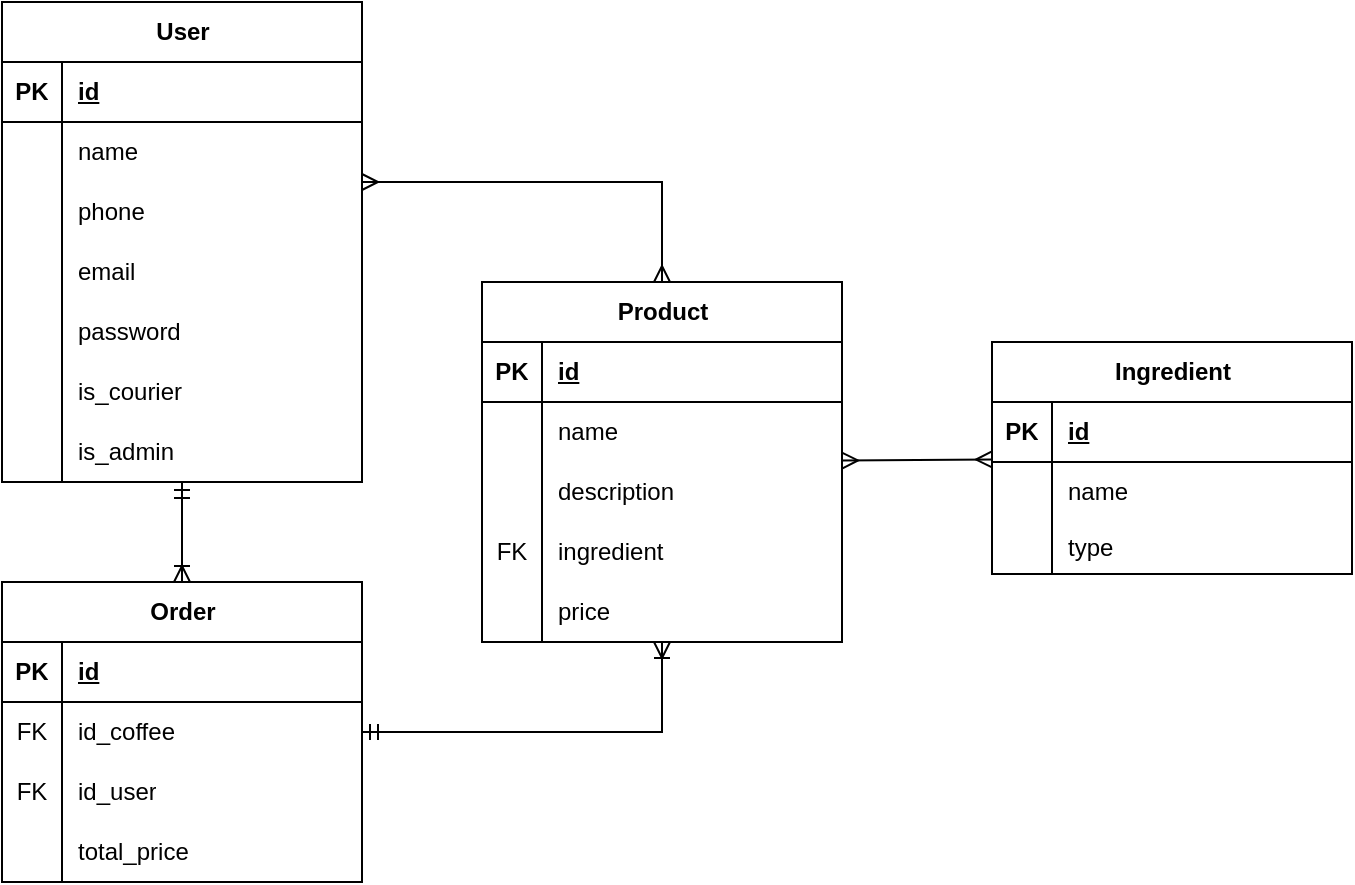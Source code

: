 <mxfile version="22.1.22" type="embed">
  <diagram name="Страница — 1" id="UEfCYSAkFTWfJFbNCW8B">
    <mxGraphModel dx="2390" dy="1069" grid="1" gridSize="10" guides="1" tooltips="1" connect="1" arrows="1" fold="1" page="1" pageScale="1" pageWidth="1169" pageHeight="827" math="0" shadow="0">
      <root>
        <mxCell id="0" />
        <mxCell id="1" parent="0" />
        <mxCell id="sqJY6QVoW2Y5zKqJbvf2-5" value="User" style="shape=table;startSize=30;container=1;collapsible=1;childLayout=tableLayout;fixedRows=1;rowLines=0;fontStyle=1;align=center;resizeLast=1;html=1;" parent="1" vertex="1">
          <mxGeometry width="180" height="240" as="geometry" />
        </mxCell>
        <mxCell id="sqJY6QVoW2Y5zKqJbvf2-6" value="" style="shape=tableRow;horizontal=0;startSize=0;swimlaneHead=0;swimlaneBody=0;fillColor=none;collapsible=0;dropTarget=0;points=[[0,0.5],[1,0.5]];portConstraint=eastwest;top=0;left=0;right=0;bottom=1;" parent="sqJY6QVoW2Y5zKqJbvf2-5" vertex="1">
          <mxGeometry y="30" width="180" height="30" as="geometry" />
        </mxCell>
        <mxCell id="sqJY6QVoW2Y5zKqJbvf2-7" value="PK" style="shape=partialRectangle;connectable=0;fillColor=none;top=0;left=0;bottom=0;right=0;fontStyle=1;overflow=hidden;whiteSpace=wrap;html=1;" parent="sqJY6QVoW2Y5zKqJbvf2-6" vertex="1">
          <mxGeometry width="30" height="30" as="geometry">
            <mxRectangle width="30" height="30" as="alternateBounds" />
          </mxGeometry>
        </mxCell>
        <mxCell id="sqJY6QVoW2Y5zKqJbvf2-8" value="id" style="shape=partialRectangle;connectable=0;fillColor=none;top=0;left=0;bottom=0;right=0;align=left;spacingLeft=6;fontStyle=5;overflow=hidden;whiteSpace=wrap;html=1;" parent="sqJY6QVoW2Y5zKqJbvf2-6" vertex="1">
          <mxGeometry x="30" width="150" height="30" as="geometry">
            <mxRectangle width="150" height="30" as="alternateBounds" />
          </mxGeometry>
        </mxCell>
        <mxCell id="sqJY6QVoW2Y5zKqJbvf2-9" value="" style="shape=tableRow;horizontal=0;startSize=0;swimlaneHead=0;swimlaneBody=0;fillColor=none;collapsible=0;dropTarget=0;points=[[0,0.5],[1,0.5]];portConstraint=eastwest;top=0;left=0;right=0;bottom=0;" parent="sqJY6QVoW2Y5zKqJbvf2-5" vertex="1">
          <mxGeometry y="60" width="180" height="30" as="geometry" />
        </mxCell>
        <mxCell id="sqJY6QVoW2Y5zKqJbvf2-10" value="" style="shape=partialRectangle;connectable=0;fillColor=none;top=0;left=0;bottom=0;right=0;editable=1;overflow=hidden;whiteSpace=wrap;html=1;perimeterSpacing=0;strokeColor=inherit;" parent="sqJY6QVoW2Y5zKqJbvf2-9" vertex="1">
          <mxGeometry width="30" height="30" as="geometry">
            <mxRectangle width="30" height="30" as="alternateBounds" />
          </mxGeometry>
        </mxCell>
        <mxCell id="sqJY6QVoW2Y5zKqJbvf2-11" value="name" style="shape=partialRectangle;connectable=0;fillColor=none;top=0;left=0;bottom=0;right=0;align=left;spacingLeft=6;overflow=hidden;whiteSpace=wrap;html=1;" parent="sqJY6QVoW2Y5zKqJbvf2-9" vertex="1">
          <mxGeometry x="30" width="150" height="30" as="geometry">
            <mxRectangle width="150" height="30" as="alternateBounds" />
          </mxGeometry>
        </mxCell>
        <mxCell id="sqJY6QVoW2Y5zKqJbvf2-12" value="" style="shape=tableRow;horizontal=0;startSize=0;swimlaneHead=0;swimlaneBody=0;fillColor=none;collapsible=0;dropTarget=0;points=[[0,0.5],[1,0.5]];portConstraint=eastwest;top=0;left=0;right=0;bottom=0;" parent="sqJY6QVoW2Y5zKqJbvf2-5" vertex="1">
          <mxGeometry y="90" width="180" height="30" as="geometry" />
        </mxCell>
        <mxCell id="sqJY6QVoW2Y5zKqJbvf2-13" value="" style="shape=partialRectangle;connectable=0;fillColor=none;top=0;left=0;bottom=0;right=0;editable=1;overflow=hidden;whiteSpace=wrap;html=1;" parent="sqJY6QVoW2Y5zKqJbvf2-12" vertex="1">
          <mxGeometry width="30" height="30" as="geometry">
            <mxRectangle width="30" height="30" as="alternateBounds" />
          </mxGeometry>
        </mxCell>
        <mxCell id="sqJY6QVoW2Y5zKqJbvf2-14" value="phone" style="shape=partialRectangle;connectable=0;fillColor=none;top=0;left=0;bottom=0;right=0;align=left;spacingLeft=6;overflow=hidden;whiteSpace=wrap;html=1;" parent="sqJY6QVoW2Y5zKqJbvf2-12" vertex="1">
          <mxGeometry x="30" width="150" height="30" as="geometry">
            <mxRectangle width="150" height="30" as="alternateBounds" />
          </mxGeometry>
        </mxCell>
        <mxCell id="2" style="shape=tableRow;horizontal=0;startSize=0;swimlaneHead=0;swimlaneBody=0;fillColor=none;collapsible=0;dropTarget=0;points=[[0,0.5],[1,0.5]];portConstraint=eastwest;top=0;left=0;right=0;bottom=0;" parent="sqJY6QVoW2Y5zKqJbvf2-5" vertex="1">
          <mxGeometry y="120" width="180" height="30" as="geometry" />
        </mxCell>
        <mxCell id="3" style="shape=partialRectangle;connectable=0;fillColor=none;top=0;left=0;bottom=0;right=0;editable=1;overflow=hidden;whiteSpace=wrap;html=1;" parent="2" vertex="1">
          <mxGeometry width="30" height="30" as="geometry">
            <mxRectangle width="30" height="30" as="alternateBounds" />
          </mxGeometry>
        </mxCell>
        <mxCell id="4" value="email" style="shape=partialRectangle;connectable=0;fillColor=none;top=0;left=0;bottom=0;right=0;align=left;spacingLeft=6;overflow=hidden;whiteSpace=wrap;html=1;" parent="2" vertex="1">
          <mxGeometry x="30" width="150" height="30" as="geometry">
            <mxRectangle width="150" height="30" as="alternateBounds" />
          </mxGeometry>
        </mxCell>
        <mxCell id="sqJY6QVoW2Y5zKqJbvf2-15" value="" style="shape=tableRow;horizontal=0;startSize=0;swimlaneHead=0;swimlaneBody=0;fillColor=none;collapsible=0;dropTarget=0;points=[[0,0.5],[1,0.5]];portConstraint=eastwest;top=0;left=0;right=0;bottom=0;" parent="sqJY6QVoW2Y5zKqJbvf2-5" vertex="1">
          <mxGeometry y="150" width="180" height="30" as="geometry" />
        </mxCell>
        <mxCell id="sqJY6QVoW2Y5zKqJbvf2-16" value="" style="shape=partialRectangle;connectable=0;fillColor=none;top=0;left=0;bottom=0;right=0;editable=1;overflow=hidden;whiteSpace=wrap;html=1;" parent="sqJY6QVoW2Y5zKqJbvf2-15" vertex="1">
          <mxGeometry width="30" height="30" as="geometry">
            <mxRectangle width="30" height="30" as="alternateBounds" />
          </mxGeometry>
        </mxCell>
        <mxCell id="sqJY6QVoW2Y5zKqJbvf2-17" value="password" style="shape=partialRectangle;connectable=0;fillColor=none;top=0;left=0;bottom=0;right=0;align=left;spacingLeft=6;overflow=hidden;whiteSpace=wrap;html=1;" parent="sqJY6QVoW2Y5zKqJbvf2-15" vertex="1">
          <mxGeometry x="30" width="150" height="30" as="geometry">
            <mxRectangle width="150" height="30" as="alternateBounds" />
          </mxGeometry>
        </mxCell>
        <mxCell id="sqJY6QVoW2Y5zKqJbvf2-23" style="shape=tableRow;horizontal=0;startSize=0;swimlaneHead=0;swimlaneBody=0;fillColor=none;collapsible=0;dropTarget=0;points=[[0,0.5],[1,0.5]];portConstraint=eastwest;top=0;left=0;right=0;bottom=0;" parent="sqJY6QVoW2Y5zKqJbvf2-5" vertex="1">
          <mxGeometry y="180" width="180" height="30" as="geometry" />
        </mxCell>
        <mxCell id="sqJY6QVoW2Y5zKqJbvf2-24" value="" style="shape=partialRectangle;connectable=0;fillColor=none;top=0;left=0;bottom=0;right=0;editable=1;overflow=hidden;whiteSpace=wrap;html=1;" parent="sqJY6QVoW2Y5zKqJbvf2-23" vertex="1">
          <mxGeometry width="30" height="30" as="geometry">
            <mxRectangle width="30" height="30" as="alternateBounds" />
          </mxGeometry>
        </mxCell>
        <mxCell id="sqJY6QVoW2Y5zKqJbvf2-25" value="is_courier" style="shape=partialRectangle;connectable=0;fillColor=none;top=0;left=0;bottom=0;right=0;align=left;spacingLeft=6;overflow=hidden;whiteSpace=wrap;html=1;" parent="sqJY6QVoW2Y5zKqJbvf2-23" vertex="1">
          <mxGeometry x="30" width="150" height="30" as="geometry">
            <mxRectangle width="150" height="30" as="alternateBounds" />
          </mxGeometry>
        </mxCell>
        <mxCell id="bXGhn5l7YO5MNN825erT-26" style="shape=tableRow;horizontal=0;startSize=0;swimlaneHead=0;swimlaneBody=0;fillColor=none;collapsible=0;dropTarget=0;points=[[0,0.5],[1,0.5]];portConstraint=eastwest;top=0;left=0;right=0;bottom=0;" parent="sqJY6QVoW2Y5zKqJbvf2-5" vertex="1">
          <mxGeometry y="210" width="180" height="30" as="geometry" />
        </mxCell>
        <mxCell id="bXGhn5l7YO5MNN825erT-27" value="" style="shape=partialRectangle;connectable=0;fillColor=none;top=0;left=0;bottom=0;right=0;editable=1;overflow=hidden;whiteSpace=wrap;html=1;" parent="bXGhn5l7YO5MNN825erT-26" vertex="1">
          <mxGeometry width="30" height="30" as="geometry">
            <mxRectangle width="30" height="30" as="alternateBounds" />
          </mxGeometry>
        </mxCell>
        <mxCell id="bXGhn5l7YO5MNN825erT-28" value="is_admin" style="shape=partialRectangle;connectable=0;fillColor=none;top=0;left=0;bottom=0;right=0;align=left;spacingLeft=6;overflow=hidden;whiteSpace=wrap;html=1;" parent="bXGhn5l7YO5MNN825erT-26" vertex="1">
          <mxGeometry x="30" width="150" height="30" as="geometry">
            <mxRectangle width="150" height="30" as="alternateBounds" />
          </mxGeometry>
        </mxCell>
        <mxCell id="sqJY6QVoW2Y5zKqJbvf2-29" value="Order" style="shape=table;startSize=30;container=1;collapsible=1;childLayout=tableLayout;fixedRows=1;rowLines=0;fontStyle=1;align=center;resizeLast=1;html=1;" parent="1" vertex="1">
          <mxGeometry y="290" width="180" height="150" as="geometry" />
        </mxCell>
        <mxCell id="sqJY6QVoW2Y5zKqJbvf2-30" value="" style="shape=tableRow;horizontal=0;startSize=0;swimlaneHead=0;swimlaneBody=0;fillColor=none;collapsible=0;dropTarget=0;points=[[0,0.5],[1,0.5]];portConstraint=eastwest;top=0;left=0;right=0;bottom=1;" parent="sqJY6QVoW2Y5zKqJbvf2-29" vertex="1">
          <mxGeometry y="30" width="180" height="30" as="geometry" />
        </mxCell>
        <mxCell id="sqJY6QVoW2Y5zKqJbvf2-31" value="PK" style="shape=partialRectangle;connectable=0;fillColor=none;top=0;left=0;bottom=0;right=0;fontStyle=1;overflow=hidden;whiteSpace=wrap;html=1;" parent="sqJY6QVoW2Y5zKqJbvf2-30" vertex="1">
          <mxGeometry width="30" height="30" as="geometry">
            <mxRectangle width="30" height="30" as="alternateBounds" />
          </mxGeometry>
        </mxCell>
        <mxCell id="sqJY6QVoW2Y5zKqJbvf2-32" value="id" style="shape=partialRectangle;connectable=0;fillColor=none;top=0;left=0;bottom=0;right=0;align=left;spacingLeft=6;fontStyle=5;overflow=hidden;whiteSpace=wrap;html=1;" parent="sqJY6QVoW2Y5zKqJbvf2-30" vertex="1">
          <mxGeometry x="30" width="150" height="30" as="geometry">
            <mxRectangle width="150" height="30" as="alternateBounds" />
          </mxGeometry>
        </mxCell>
        <mxCell id="sqJY6QVoW2Y5zKqJbvf2-33" value="" style="shape=tableRow;horizontal=0;startSize=0;swimlaneHead=0;swimlaneBody=0;fillColor=none;collapsible=0;dropTarget=0;points=[[0,0.5],[1,0.5]];portConstraint=eastwest;top=0;left=0;right=0;bottom=0;" parent="sqJY6QVoW2Y5zKqJbvf2-29" vertex="1">
          <mxGeometry y="60" width="180" height="30" as="geometry" />
        </mxCell>
        <mxCell id="sqJY6QVoW2Y5zKqJbvf2-34" value="FK" style="shape=partialRectangle;connectable=0;fillColor=none;top=0;left=0;bottom=0;right=0;editable=1;overflow=hidden;whiteSpace=wrap;html=1;" parent="sqJY6QVoW2Y5zKqJbvf2-33" vertex="1">
          <mxGeometry width="30" height="30" as="geometry">
            <mxRectangle width="30" height="30" as="alternateBounds" />
          </mxGeometry>
        </mxCell>
        <mxCell id="sqJY6QVoW2Y5zKqJbvf2-35" value="id_coffee" style="shape=partialRectangle;connectable=0;fillColor=none;top=0;left=0;bottom=0;right=0;align=left;spacingLeft=6;overflow=hidden;whiteSpace=wrap;html=1;" parent="sqJY6QVoW2Y5zKqJbvf2-33" vertex="1">
          <mxGeometry x="30" width="150" height="30" as="geometry">
            <mxRectangle width="150" height="30" as="alternateBounds" />
          </mxGeometry>
        </mxCell>
        <mxCell id="sqJY6QVoW2Y5zKqJbvf2-36" value="" style="shape=tableRow;horizontal=0;startSize=0;swimlaneHead=0;swimlaneBody=0;fillColor=none;collapsible=0;dropTarget=0;points=[[0,0.5],[1,0.5]];portConstraint=eastwest;top=0;left=0;right=0;bottom=0;" parent="sqJY6QVoW2Y5zKqJbvf2-29" vertex="1">
          <mxGeometry y="90" width="180" height="30" as="geometry" />
        </mxCell>
        <mxCell id="sqJY6QVoW2Y5zKqJbvf2-37" value="FK" style="shape=partialRectangle;connectable=0;fillColor=none;top=0;left=0;bottom=0;right=0;editable=1;overflow=hidden;whiteSpace=wrap;html=1;" parent="sqJY6QVoW2Y5zKqJbvf2-36" vertex="1">
          <mxGeometry width="30" height="30" as="geometry">
            <mxRectangle width="30" height="30" as="alternateBounds" />
          </mxGeometry>
        </mxCell>
        <mxCell id="sqJY6QVoW2Y5zKqJbvf2-38" value="id_user" style="shape=partialRectangle;connectable=0;fillColor=none;top=0;left=0;bottom=0;right=0;align=left;spacingLeft=6;overflow=hidden;whiteSpace=wrap;html=1;" parent="sqJY6QVoW2Y5zKqJbvf2-36" vertex="1">
          <mxGeometry x="30" width="150" height="30" as="geometry">
            <mxRectangle width="150" height="30" as="alternateBounds" />
          </mxGeometry>
        </mxCell>
        <mxCell id="sqJY6QVoW2Y5zKqJbvf2-39" value="" style="shape=tableRow;horizontal=0;startSize=0;swimlaneHead=0;swimlaneBody=0;fillColor=none;collapsible=0;dropTarget=0;points=[[0,0.5],[1,0.5]];portConstraint=eastwest;top=0;left=0;right=0;bottom=0;" parent="sqJY6QVoW2Y5zKqJbvf2-29" vertex="1">
          <mxGeometry y="120" width="180" height="30" as="geometry" />
        </mxCell>
        <mxCell id="sqJY6QVoW2Y5zKqJbvf2-40" value="" style="shape=partialRectangle;connectable=0;fillColor=none;top=0;left=0;bottom=0;right=0;editable=1;overflow=hidden;whiteSpace=wrap;html=1;" parent="sqJY6QVoW2Y5zKqJbvf2-39" vertex="1">
          <mxGeometry width="30" height="30" as="geometry">
            <mxRectangle width="30" height="30" as="alternateBounds" />
          </mxGeometry>
        </mxCell>
        <mxCell id="sqJY6QVoW2Y5zKqJbvf2-41" value="total_price" style="shape=partialRectangle;connectable=0;fillColor=none;top=0;left=0;bottom=0;right=0;align=left;spacingLeft=6;overflow=hidden;whiteSpace=wrap;html=1;" parent="sqJY6QVoW2Y5zKqJbvf2-39" vertex="1">
          <mxGeometry x="30" width="150" height="30" as="geometry">
            <mxRectangle width="150" height="30" as="alternateBounds" />
          </mxGeometry>
        </mxCell>
        <mxCell id="sqJY6QVoW2Y5zKqJbvf2-42" value="Ingredient" style="shape=table;startSize=30;container=1;collapsible=1;childLayout=tableLayout;fixedRows=1;rowLines=0;fontStyle=1;align=center;resizeLast=1;html=1;" parent="1" vertex="1">
          <mxGeometry x="495" y="170" width="180" height="116" as="geometry" />
        </mxCell>
        <mxCell id="sqJY6QVoW2Y5zKqJbvf2-43" value="" style="shape=tableRow;horizontal=0;startSize=0;swimlaneHead=0;swimlaneBody=0;fillColor=none;collapsible=0;dropTarget=0;points=[[0,0.5],[1,0.5]];portConstraint=eastwest;top=0;left=0;right=0;bottom=1;" parent="sqJY6QVoW2Y5zKqJbvf2-42" vertex="1">
          <mxGeometry y="30" width="180" height="30" as="geometry" />
        </mxCell>
        <mxCell id="sqJY6QVoW2Y5zKqJbvf2-44" value="PK" style="shape=partialRectangle;connectable=0;fillColor=none;top=0;left=0;bottom=0;right=0;fontStyle=1;overflow=hidden;whiteSpace=wrap;html=1;" parent="sqJY6QVoW2Y5zKqJbvf2-43" vertex="1">
          <mxGeometry width="30" height="30" as="geometry">
            <mxRectangle width="30" height="30" as="alternateBounds" />
          </mxGeometry>
        </mxCell>
        <mxCell id="sqJY6QVoW2Y5zKqJbvf2-45" value="id" style="shape=partialRectangle;connectable=0;fillColor=none;top=0;left=0;bottom=0;right=0;align=left;spacingLeft=6;fontStyle=5;overflow=hidden;whiteSpace=wrap;html=1;" parent="sqJY6QVoW2Y5zKqJbvf2-43" vertex="1">
          <mxGeometry x="30" width="150" height="30" as="geometry">
            <mxRectangle width="150" height="30" as="alternateBounds" />
          </mxGeometry>
        </mxCell>
        <mxCell id="sqJY6QVoW2Y5zKqJbvf2-46" value="" style="shape=tableRow;horizontal=0;startSize=0;swimlaneHead=0;swimlaneBody=0;fillColor=none;collapsible=0;dropTarget=0;points=[[0,0.5],[1,0.5]];portConstraint=eastwest;top=0;left=0;right=0;bottom=0;" parent="sqJY6QVoW2Y5zKqJbvf2-42" vertex="1">
          <mxGeometry y="60" width="180" height="30" as="geometry" />
        </mxCell>
        <mxCell id="sqJY6QVoW2Y5zKqJbvf2-47" value="" style="shape=partialRectangle;connectable=0;fillColor=none;top=0;left=0;bottom=0;right=0;editable=1;overflow=hidden;whiteSpace=wrap;html=1;" parent="sqJY6QVoW2Y5zKqJbvf2-46" vertex="1">
          <mxGeometry width="30" height="30" as="geometry">
            <mxRectangle width="30" height="30" as="alternateBounds" />
          </mxGeometry>
        </mxCell>
        <mxCell id="sqJY6QVoW2Y5zKqJbvf2-48" value="name" style="shape=partialRectangle;connectable=0;fillColor=none;top=0;left=0;bottom=0;right=0;align=left;spacingLeft=6;overflow=hidden;whiteSpace=wrap;html=1;" parent="sqJY6QVoW2Y5zKqJbvf2-46" vertex="1">
          <mxGeometry x="30" width="150" height="30" as="geometry">
            <mxRectangle width="150" height="30" as="alternateBounds" />
          </mxGeometry>
        </mxCell>
        <mxCell id="sqJY6QVoW2Y5zKqJbvf2-49" value="" style="shape=tableRow;horizontal=0;startSize=0;swimlaneHead=0;swimlaneBody=0;fillColor=none;collapsible=0;dropTarget=0;points=[[0,0.5],[1,0.5]];portConstraint=eastwest;top=0;left=0;right=0;bottom=0;" parent="sqJY6QVoW2Y5zKqJbvf2-42" vertex="1">
          <mxGeometry y="90" width="180" height="26" as="geometry" />
        </mxCell>
        <mxCell id="sqJY6QVoW2Y5zKqJbvf2-50" value="" style="shape=partialRectangle;connectable=0;fillColor=none;top=0;left=0;bottom=0;right=0;editable=1;overflow=hidden;whiteSpace=wrap;html=1;" parent="sqJY6QVoW2Y5zKqJbvf2-49" vertex="1">
          <mxGeometry width="30" height="26" as="geometry">
            <mxRectangle width="30" height="26" as="alternateBounds" />
          </mxGeometry>
        </mxCell>
        <mxCell id="sqJY6QVoW2Y5zKqJbvf2-51" value="type" style="shape=partialRectangle;connectable=0;fillColor=none;top=0;left=0;bottom=0;right=0;align=left;spacingLeft=6;overflow=hidden;whiteSpace=wrap;html=1;" parent="sqJY6QVoW2Y5zKqJbvf2-49" vertex="1">
          <mxGeometry x="30" width="150" height="26" as="geometry">
            <mxRectangle width="150" height="26" as="alternateBounds" />
          </mxGeometry>
        </mxCell>
        <mxCell id="sqJY6QVoW2Y5zKqJbvf2-55" value="Product" style="shape=table;startSize=30;container=1;collapsible=1;childLayout=tableLayout;fixedRows=1;rowLines=0;fontStyle=1;align=center;resizeLast=1;html=1;" parent="1" vertex="1">
          <mxGeometry x="240" y="140" width="180" height="180" as="geometry">
            <mxRectangle x="240" y="290" width="80" height="30" as="alternateBounds" />
          </mxGeometry>
        </mxCell>
        <mxCell id="sqJY6QVoW2Y5zKqJbvf2-56" value="" style="shape=tableRow;horizontal=0;startSize=0;swimlaneHead=0;swimlaneBody=0;fillColor=none;collapsible=0;dropTarget=0;points=[[0,0.5],[1,0.5]];portConstraint=eastwest;top=0;left=0;right=0;bottom=1;" parent="sqJY6QVoW2Y5zKqJbvf2-55" vertex="1">
          <mxGeometry y="30" width="180" height="30" as="geometry" />
        </mxCell>
        <mxCell id="sqJY6QVoW2Y5zKqJbvf2-57" value="PK" style="shape=partialRectangle;connectable=0;fillColor=none;top=0;left=0;bottom=0;right=0;fontStyle=1;overflow=hidden;whiteSpace=wrap;html=1;" parent="sqJY6QVoW2Y5zKqJbvf2-56" vertex="1">
          <mxGeometry width="30" height="30" as="geometry">
            <mxRectangle width="30" height="30" as="alternateBounds" />
          </mxGeometry>
        </mxCell>
        <mxCell id="sqJY6QVoW2Y5zKqJbvf2-58" value="id" style="shape=partialRectangle;connectable=0;fillColor=none;top=0;left=0;bottom=0;right=0;align=left;spacingLeft=6;fontStyle=5;overflow=hidden;whiteSpace=wrap;html=1;" parent="sqJY6QVoW2Y5zKqJbvf2-56" vertex="1">
          <mxGeometry x="30" width="150" height="30" as="geometry">
            <mxRectangle width="150" height="30" as="alternateBounds" />
          </mxGeometry>
        </mxCell>
        <mxCell id="sqJY6QVoW2Y5zKqJbvf2-59" value="" style="shape=tableRow;horizontal=0;startSize=0;swimlaneHead=0;swimlaneBody=0;fillColor=none;collapsible=0;dropTarget=0;points=[[0,0.5],[1,0.5]];portConstraint=eastwest;top=0;left=0;right=0;bottom=0;" parent="sqJY6QVoW2Y5zKqJbvf2-55" vertex="1">
          <mxGeometry y="60" width="180" height="30" as="geometry" />
        </mxCell>
        <mxCell id="sqJY6QVoW2Y5zKqJbvf2-60" value="" style="shape=partialRectangle;connectable=0;fillColor=none;top=0;left=0;bottom=0;right=0;editable=1;overflow=hidden;whiteSpace=wrap;html=1;" parent="sqJY6QVoW2Y5zKqJbvf2-59" vertex="1">
          <mxGeometry width="30" height="30" as="geometry">
            <mxRectangle width="30" height="30" as="alternateBounds" />
          </mxGeometry>
        </mxCell>
        <mxCell id="sqJY6QVoW2Y5zKqJbvf2-61" value="name" style="shape=partialRectangle;connectable=0;fillColor=none;top=0;left=0;bottom=0;right=0;align=left;spacingLeft=6;overflow=hidden;whiteSpace=wrap;html=1;" parent="sqJY6QVoW2Y5zKqJbvf2-59" vertex="1">
          <mxGeometry x="30" width="150" height="30" as="geometry">
            <mxRectangle width="150" height="30" as="alternateBounds" />
          </mxGeometry>
        </mxCell>
        <mxCell id="5" style="shape=tableRow;horizontal=0;startSize=0;swimlaneHead=0;swimlaneBody=0;fillColor=none;collapsible=0;dropTarget=0;points=[[0,0.5],[1,0.5]];portConstraint=eastwest;top=0;left=0;right=0;bottom=0;" parent="sqJY6QVoW2Y5zKqJbvf2-55" vertex="1">
          <mxGeometry y="90" width="180" height="30" as="geometry" />
        </mxCell>
        <mxCell id="6" style="shape=partialRectangle;connectable=0;fillColor=none;top=0;left=0;bottom=0;right=0;editable=1;overflow=hidden;whiteSpace=wrap;html=1;" parent="5" vertex="1">
          <mxGeometry width="30" height="30" as="geometry">
            <mxRectangle width="30" height="30" as="alternateBounds" />
          </mxGeometry>
        </mxCell>
        <mxCell id="7" value="description" style="shape=partialRectangle;connectable=0;fillColor=none;top=0;left=0;bottom=0;right=0;align=left;spacingLeft=6;overflow=hidden;whiteSpace=wrap;html=1;" parent="5" vertex="1">
          <mxGeometry x="30" width="150" height="30" as="geometry">
            <mxRectangle width="150" height="30" as="alternateBounds" />
          </mxGeometry>
        </mxCell>
        <mxCell id="sqJY6QVoW2Y5zKqJbvf2-62" value="" style="shape=tableRow;horizontal=0;startSize=0;swimlaneHead=0;swimlaneBody=0;fillColor=none;collapsible=0;dropTarget=0;points=[[0,0.5],[1,0.5]];portConstraint=eastwest;top=0;left=0;right=0;bottom=0;" parent="sqJY6QVoW2Y5zKqJbvf2-55" vertex="1">
          <mxGeometry y="120" width="180" height="30" as="geometry" />
        </mxCell>
        <mxCell id="sqJY6QVoW2Y5zKqJbvf2-63" value="FK" style="shape=partialRectangle;connectable=0;fillColor=none;top=0;left=0;bottom=0;right=0;editable=1;overflow=hidden;whiteSpace=wrap;html=1;" parent="sqJY6QVoW2Y5zKqJbvf2-62" vertex="1">
          <mxGeometry width="30" height="30" as="geometry">
            <mxRectangle width="30" height="30" as="alternateBounds" />
          </mxGeometry>
        </mxCell>
        <mxCell id="sqJY6QVoW2Y5zKqJbvf2-64" value="ingredient" style="shape=partialRectangle;connectable=0;fillColor=none;top=0;left=0;bottom=0;right=0;align=left;spacingLeft=6;overflow=hidden;whiteSpace=wrap;html=1;" parent="sqJY6QVoW2Y5zKqJbvf2-62" vertex="1">
          <mxGeometry x="30" width="150" height="30" as="geometry">
            <mxRectangle width="150" height="30" as="alternateBounds" />
          </mxGeometry>
        </mxCell>
        <mxCell id="sqJY6QVoW2Y5zKqJbvf2-65" value="" style="shape=tableRow;horizontal=0;startSize=0;swimlaneHead=0;swimlaneBody=0;fillColor=none;collapsible=0;dropTarget=0;points=[[0,0.5],[1,0.5]];portConstraint=eastwest;top=0;left=0;right=0;bottom=0;" parent="sqJY6QVoW2Y5zKqJbvf2-55" vertex="1">
          <mxGeometry y="150" width="180" height="30" as="geometry" />
        </mxCell>
        <mxCell id="sqJY6QVoW2Y5zKqJbvf2-66" value="" style="shape=partialRectangle;connectable=0;fillColor=none;top=0;left=0;bottom=0;right=0;editable=1;overflow=hidden;whiteSpace=wrap;html=1;" parent="sqJY6QVoW2Y5zKqJbvf2-65" vertex="1">
          <mxGeometry width="30" height="30" as="geometry">
            <mxRectangle width="30" height="30" as="alternateBounds" />
          </mxGeometry>
        </mxCell>
        <mxCell id="sqJY6QVoW2Y5zKqJbvf2-67" value="price" style="shape=partialRectangle;connectable=0;fillColor=none;top=0;left=0;bottom=0;right=0;align=left;spacingLeft=6;overflow=hidden;whiteSpace=wrap;html=1;" parent="sqJY6QVoW2Y5zKqJbvf2-65" vertex="1">
          <mxGeometry x="30" width="150" height="30" as="geometry">
            <mxRectangle width="150" height="30" as="alternateBounds" />
          </mxGeometry>
        </mxCell>
        <mxCell id="bXGhn5l7YO5MNN825erT-34" value="" style="fontSize=12;html=1;endArrow=ERoneToMany;startArrow=ERmandOne;rounded=0;edgeStyle=orthogonalEdgeStyle;" parent="1" source="sqJY6QVoW2Y5zKqJbvf2-29" target="sqJY6QVoW2Y5zKqJbvf2-55" edge="1">
          <mxGeometry width="100" height="100" relative="1" as="geometry">
            <mxPoint x="180" y="464" as="sourcePoint" />
            <mxPoint x="280" y="364" as="targetPoint" />
            <Array as="points">
              <mxPoint x="330" y="365" />
            </Array>
          </mxGeometry>
        </mxCell>
        <mxCell id="bXGhn5l7YO5MNN825erT-35" value="" style="fontSize=12;html=1;endArrow=ERoneToMany;startArrow=ERmandOne;rounded=0;" parent="1" source="sqJY6QVoW2Y5zKqJbvf2-5" target="sqJY6QVoW2Y5zKqJbvf2-29" edge="1">
          <mxGeometry width="100" height="100" relative="1" as="geometry">
            <mxPoint x="210" y="260" as="sourcePoint" />
            <mxPoint x="310" y="250" as="targetPoint" />
          </mxGeometry>
        </mxCell>
        <mxCell id="bXGhn5l7YO5MNN825erT-36" value="" style="fontSize=12;html=1;endArrow=ERmany;startArrow=ERmany;rounded=0;" parent="1" source="sqJY6QVoW2Y5zKqJbvf2-55" target="sqJY6QVoW2Y5zKqJbvf2-42" edge="1">
          <mxGeometry width="100" height="100" relative="1" as="geometry">
            <mxPoint x="590" y="490" as="sourcePoint" />
            <mxPoint x="690" y="390" as="targetPoint" />
          </mxGeometry>
        </mxCell>
        <mxCell id="bXGhn5l7YO5MNN825erT-54" style="edgeStyle=none;rounded=0;orthogonalLoop=1;jettySize=auto;html=1;exitX=0.75;exitY=0;exitDx=0;exitDy=0;" parent="1" source="sqJY6QVoW2Y5zKqJbvf2-42" target="sqJY6QVoW2Y5zKqJbvf2-42" edge="1">
          <mxGeometry relative="1" as="geometry" />
        </mxCell>
        <mxCell id="9" value="" style="edgeStyle=orthogonalEdgeStyle;fontSize=12;html=1;endArrow=ERmany;startArrow=ERmany;rounded=0;" edge="1" parent="1" source="sqJY6QVoW2Y5zKqJbvf2-5" target="sqJY6QVoW2Y5zKqJbvf2-55">
          <mxGeometry width="100" height="100" relative="1" as="geometry">
            <mxPoint x="200" y="110" as="sourcePoint" />
            <mxPoint x="500" y="80" as="targetPoint" />
            <Array as="points">
              <mxPoint x="330" y="90" />
            </Array>
          </mxGeometry>
        </mxCell>
      </root>
    </mxGraphModel>
  </diagram>
</mxfile>
